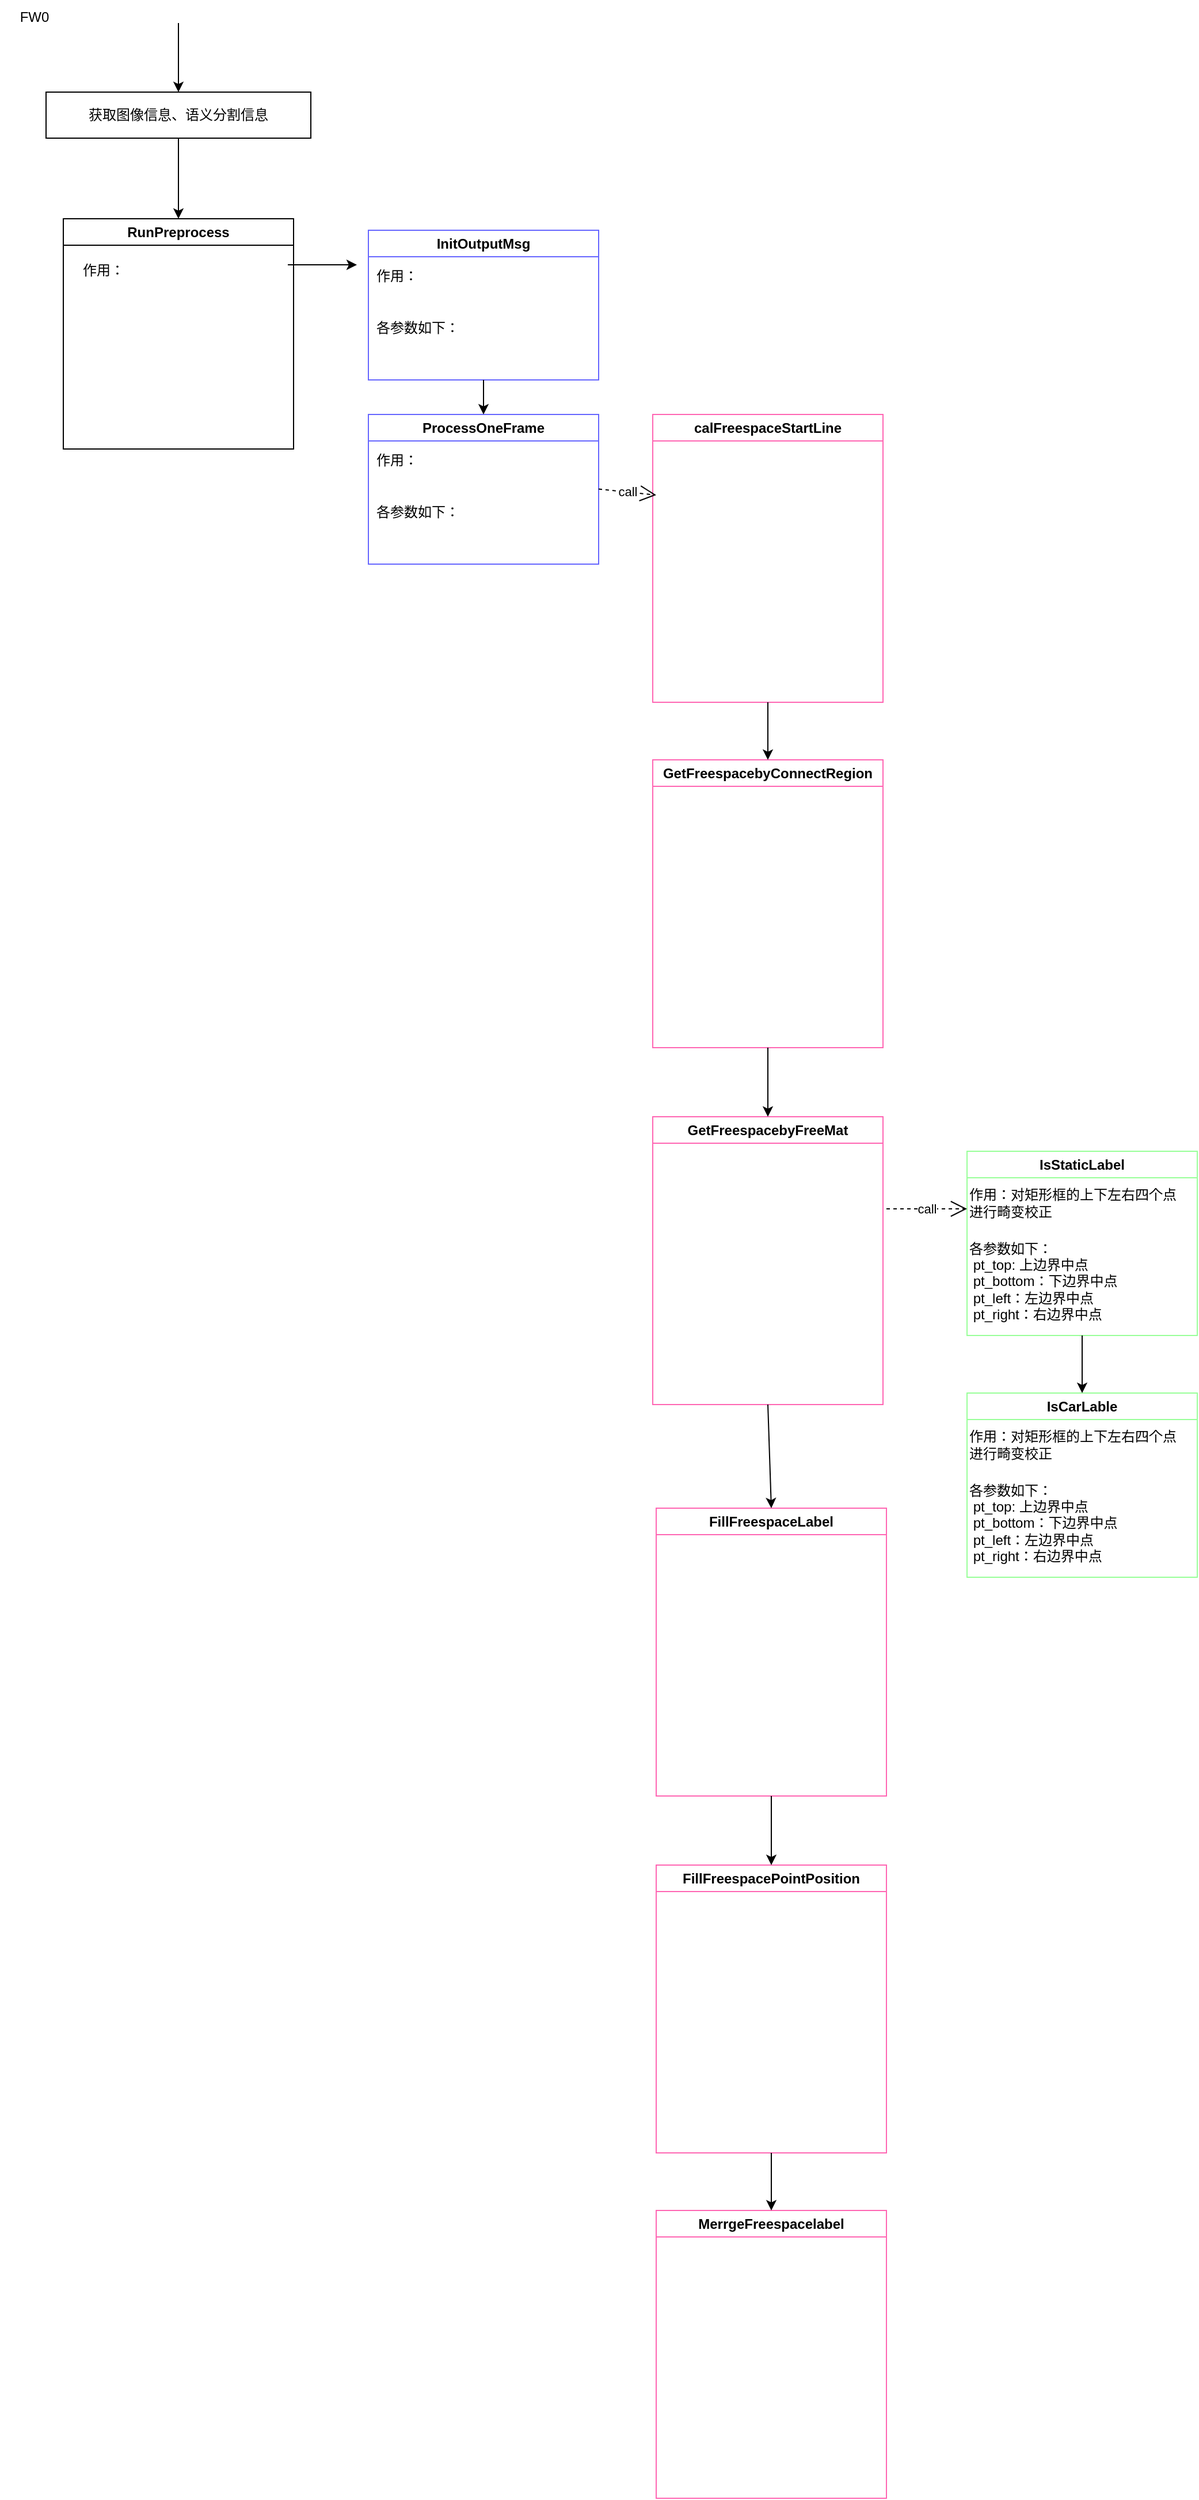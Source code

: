 <mxfile version="21.2.7" type="github">
  <diagram name="第 1 页" id="57BuNKa8IsS4j7cQpLVn">
    <mxGraphModel dx="965" dy="547" grid="1" gridSize="10" guides="1" tooltips="1" connect="1" arrows="1" fold="1" page="1" pageScale="1" pageWidth="827" pageHeight="1169" math="0" shadow="0">
      <root>
        <mxCell id="0" />
        <mxCell id="1" parent="0" />
        <mxCell id="pPGo_pkk9lnaHYxOd3pL-1" value="FW0" style="text;html=1;strokeColor=none;fillColor=none;align=center;verticalAlign=middle;whiteSpace=wrap;rounded=0;" vertex="1" parent="1">
          <mxGeometry x="60" y="20" width="60" height="30" as="geometry" />
        </mxCell>
        <mxCell id="pPGo_pkk9lnaHYxOd3pL-2" value="获取图像信息、语义分割信息&lt;br&gt;" style="rounded=0;whiteSpace=wrap;html=1;" vertex="1" parent="1">
          <mxGeometry x="100" y="100" width="230" height="40" as="geometry" />
        </mxCell>
        <mxCell id="pPGo_pkk9lnaHYxOd3pL-3" value="" style="endArrow=classic;html=1;rounded=0;entryX=0.5;entryY=0;entryDx=0;entryDy=0;" edge="1" parent="1" target="pPGo_pkk9lnaHYxOd3pL-2">
          <mxGeometry width="50" height="50" relative="1" as="geometry">
            <mxPoint x="215" y="40" as="sourcePoint" />
            <mxPoint x="440" y="200" as="targetPoint" />
          </mxGeometry>
        </mxCell>
        <mxCell id="pPGo_pkk9lnaHYxOd3pL-4" value="RunPreprocess" style="swimlane;whiteSpace=wrap;html=1;" vertex="1" parent="1">
          <mxGeometry x="115" y="210" width="200" height="200" as="geometry" />
        </mxCell>
        <mxCell id="pPGo_pkk9lnaHYxOd3pL-6" value="作用：" style="text;html=1;strokeColor=none;fillColor=none;align=center;verticalAlign=middle;whiteSpace=wrap;rounded=0;" vertex="1" parent="pPGo_pkk9lnaHYxOd3pL-4">
          <mxGeometry x="5" y="30" width="60" height="30" as="geometry" />
        </mxCell>
        <mxCell id="pPGo_pkk9lnaHYxOd3pL-5" value="" style="endArrow=classic;html=1;rounded=0;exitX=0.5;exitY=1;exitDx=0;exitDy=0;entryX=0.5;entryY=0;entryDx=0;entryDy=0;" edge="1" parent="1" source="pPGo_pkk9lnaHYxOd3pL-2" target="pPGo_pkk9lnaHYxOd3pL-4">
          <mxGeometry width="50" height="50" relative="1" as="geometry">
            <mxPoint x="390" y="250" as="sourcePoint" />
            <mxPoint x="440" y="200" as="targetPoint" />
          </mxGeometry>
        </mxCell>
        <mxCell id="pPGo_pkk9lnaHYxOd3pL-8" value="" style="endArrow=classic;html=1;rounded=0;" edge="1" parent="1">
          <mxGeometry width="50" height="50" relative="1" as="geometry">
            <mxPoint x="310" y="250" as="sourcePoint" />
            <mxPoint x="370" y="250" as="targetPoint" />
          </mxGeometry>
        </mxCell>
        <mxCell id="pPGo_pkk9lnaHYxOd3pL-10" value="InitOutputMsg" style="swimlane;whiteSpace=wrap;html=1;strokeColor=#6666FF;" vertex="1" parent="1">
          <mxGeometry x="380" y="220" width="200" height="130" as="geometry" />
        </mxCell>
        <mxCell id="pPGo_pkk9lnaHYxOd3pL-11" value="作用：" style="text;html=1;strokeColor=none;fillColor=none;align=left;verticalAlign=middle;whiteSpace=wrap;rounded=0;" vertex="1" parent="pPGo_pkk9lnaHYxOd3pL-10">
          <mxGeometry x="5" y="30" width="190" height="20" as="geometry" />
        </mxCell>
        <mxCell id="pPGo_pkk9lnaHYxOd3pL-12" value="各参数如下：&lt;br&gt;" style="text;html=1;strokeColor=none;fillColor=none;align=left;verticalAlign=middle;whiteSpace=wrap;rounded=0;" vertex="1" parent="pPGo_pkk9lnaHYxOd3pL-10">
          <mxGeometry x="5" y="50" width="160" height="70" as="geometry" />
        </mxCell>
        <mxCell id="pPGo_pkk9lnaHYxOd3pL-15" value="ProcessOneFrame" style="swimlane;whiteSpace=wrap;html=1;strokeColor=#6666FF;" vertex="1" parent="1">
          <mxGeometry x="380" y="380" width="200" height="130" as="geometry" />
        </mxCell>
        <mxCell id="pPGo_pkk9lnaHYxOd3pL-16" value="作用：" style="text;html=1;strokeColor=none;fillColor=none;align=left;verticalAlign=middle;whiteSpace=wrap;rounded=0;" vertex="1" parent="pPGo_pkk9lnaHYxOd3pL-15">
          <mxGeometry x="5" y="30" width="190" height="20" as="geometry" />
        </mxCell>
        <mxCell id="pPGo_pkk9lnaHYxOd3pL-17" value="各参数如下：&lt;br&gt;" style="text;html=1;strokeColor=none;fillColor=none;align=left;verticalAlign=middle;whiteSpace=wrap;rounded=0;" vertex="1" parent="pPGo_pkk9lnaHYxOd3pL-15">
          <mxGeometry x="5" y="50" width="160" height="70" as="geometry" />
        </mxCell>
        <mxCell id="pPGo_pkk9lnaHYxOd3pL-18" value="calFreespaceStartLine" style="swimlane;whiteSpace=wrap;html=1;strokeColor=#FF66B3;" vertex="1" parent="1">
          <mxGeometry x="627" y="380" width="200" height="250" as="geometry" />
        </mxCell>
        <mxCell id="pPGo_pkk9lnaHYxOd3pL-21" value="GetFreespacebyFreeMat" style="swimlane;whiteSpace=wrap;html=1;strokeColor=#FF66B3;" vertex="1" parent="1">
          <mxGeometry x="627" y="990" width="200" height="250" as="geometry" />
        </mxCell>
        <mxCell id="pPGo_pkk9lnaHYxOd3pL-22" value="GetFreespacebyConnectRegion" style="swimlane;whiteSpace=wrap;html=1;strokeColor=#FF66B3;" vertex="1" parent="1">
          <mxGeometry x="627" y="680" width="200" height="250" as="geometry" />
        </mxCell>
        <mxCell id="pPGo_pkk9lnaHYxOd3pL-23" value="FillFreespaceLabel" style="swimlane;whiteSpace=wrap;html=1;strokeColor=#FF66B3;" vertex="1" parent="1">
          <mxGeometry x="630" y="1330" width="200" height="250" as="geometry" />
        </mxCell>
        <mxCell id="pPGo_pkk9lnaHYxOd3pL-24" value="FillFreespacePointPosition" style="swimlane;whiteSpace=wrap;html=1;strokeColor=#FF66B3;" vertex="1" parent="1">
          <mxGeometry x="630" y="1640" width="200" height="250" as="geometry" />
        </mxCell>
        <mxCell id="pPGo_pkk9lnaHYxOd3pL-25" value="MerrgeFreespacelabel" style="swimlane;whiteSpace=wrap;html=1;strokeColor=#FF66B3;" vertex="1" parent="1">
          <mxGeometry x="630" y="1940" width="200" height="250" as="geometry" />
        </mxCell>
        <mxCell id="pPGo_pkk9lnaHYxOd3pL-26" value="IsStaticLabel" style="swimlane;whiteSpace=wrap;html=1;strokeColor=#99FF99;" vertex="1" parent="1">
          <mxGeometry x="900" y="1020" width="200" height="160" as="geometry" />
        </mxCell>
        <mxCell id="pPGo_pkk9lnaHYxOd3pL-27" value="作用：对矩形框的上下左右四个点进行畸变校正" style="text;html=1;strokeColor=none;fillColor=none;align=left;verticalAlign=middle;whiteSpace=wrap;rounded=0;" vertex="1" parent="pPGo_pkk9lnaHYxOd3pL-26">
          <mxGeometry y="30" width="190" height="30" as="geometry" />
        </mxCell>
        <mxCell id="pPGo_pkk9lnaHYxOd3pL-28" value="各参数如下：&lt;br&gt;&lt;span style=&quot;white-space: pre;&quot;&gt;	&lt;/span&gt;pt_top: 上边界中点&lt;br&gt;&lt;span style=&quot;white-space: pre;&quot;&gt;	&lt;/span&gt;pt_bottom：下边界中点&lt;br&gt;&lt;span style=&quot;white-space: pre;&quot;&gt;	&lt;/span&gt;pt_left：左边界中点&lt;br&gt;&lt;span style=&quot;white-space: pre;&quot;&gt;	&lt;/span&gt;pt_right：右边界中点" style="text;html=1;strokeColor=none;fillColor=none;align=left;verticalAlign=middle;whiteSpace=wrap;rounded=0;" vertex="1" parent="pPGo_pkk9lnaHYxOd3pL-26">
          <mxGeometry y="70" width="167.5" height="85" as="geometry" />
        </mxCell>
        <mxCell id="pPGo_pkk9lnaHYxOd3pL-29" value="IsCarLable" style="swimlane;whiteSpace=wrap;html=1;strokeColor=#99FF99;" vertex="1" parent="1">
          <mxGeometry x="900" y="1230" width="200" height="160" as="geometry" />
        </mxCell>
        <mxCell id="pPGo_pkk9lnaHYxOd3pL-30" value="作用：对矩形框的上下左右四个点进行畸变校正" style="text;html=1;strokeColor=none;fillColor=none;align=left;verticalAlign=middle;whiteSpace=wrap;rounded=0;" vertex="1" parent="pPGo_pkk9lnaHYxOd3pL-29">
          <mxGeometry y="30" width="190" height="30" as="geometry" />
        </mxCell>
        <mxCell id="pPGo_pkk9lnaHYxOd3pL-31" value="各参数如下：&lt;br&gt;&lt;span style=&quot;white-space: pre;&quot;&gt;	&lt;/span&gt;pt_top: 上边界中点&lt;br&gt;&lt;span style=&quot;white-space: pre;&quot;&gt;	&lt;/span&gt;pt_bottom：下边界中点&lt;br&gt;&lt;span style=&quot;white-space: pre;&quot;&gt;	&lt;/span&gt;pt_left：左边界中点&lt;br&gt;&lt;span style=&quot;white-space: pre;&quot;&gt;	&lt;/span&gt;pt_right：右边界中点" style="text;html=1;strokeColor=none;fillColor=none;align=left;verticalAlign=middle;whiteSpace=wrap;rounded=0;" vertex="1" parent="pPGo_pkk9lnaHYxOd3pL-29">
          <mxGeometry y="70" width="167.5" height="85" as="geometry" />
        </mxCell>
        <mxCell id="pPGo_pkk9lnaHYxOd3pL-32" value="call" style="endArrow=open;endSize=12;dashed=1;html=1;rounded=0;entryX=0;entryY=0.5;entryDx=0;entryDy=0;" edge="1" parent="1">
          <mxGeometry width="160" relative="1" as="geometry">
            <mxPoint x="830" y="1070" as="sourcePoint" />
            <mxPoint x="900" y="1070" as="targetPoint" />
          </mxGeometry>
        </mxCell>
        <mxCell id="pPGo_pkk9lnaHYxOd3pL-34" value="call" style="endArrow=open;endSize=12;dashed=1;html=1;rounded=0;" edge="1" parent="1">
          <mxGeometry width="160" relative="1" as="geometry">
            <mxPoint x="580" y="444.76" as="sourcePoint" />
            <mxPoint x="630" y="450" as="targetPoint" />
          </mxGeometry>
        </mxCell>
        <mxCell id="pPGo_pkk9lnaHYxOd3pL-35" value="" style="endArrow=classic;html=1;rounded=0;exitX=0.5;exitY=1;exitDx=0;exitDy=0;entryX=0.5;entryY=0;entryDx=0;entryDy=0;" edge="1" parent="1" source="pPGo_pkk9lnaHYxOd3pL-10" target="pPGo_pkk9lnaHYxOd3pL-15">
          <mxGeometry width="50" height="50" relative="1" as="geometry">
            <mxPoint x="770" y="480" as="sourcePoint" />
            <mxPoint x="820" y="430" as="targetPoint" />
          </mxGeometry>
        </mxCell>
        <mxCell id="pPGo_pkk9lnaHYxOd3pL-36" value="" style="endArrow=classic;html=1;rounded=0;exitX=0.5;exitY=1;exitDx=0;exitDy=0;entryX=0.5;entryY=0;entryDx=0;entryDy=0;" edge="1" parent="1" source="pPGo_pkk9lnaHYxOd3pL-18" target="pPGo_pkk9lnaHYxOd3pL-22">
          <mxGeometry width="50" height="50" relative="1" as="geometry">
            <mxPoint x="770" y="480" as="sourcePoint" />
            <mxPoint x="820" y="430" as="targetPoint" />
          </mxGeometry>
        </mxCell>
        <mxCell id="pPGo_pkk9lnaHYxOd3pL-37" value="" style="endArrow=classic;html=1;rounded=0;exitX=0.5;exitY=1;exitDx=0;exitDy=0;entryX=0.5;entryY=0;entryDx=0;entryDy=0;" edge="1" parent="1" source="pPGo_pkk9lnaHYxOd3pL-22" target="pPGo_pkk9lnaHYxOd3pL-21">
          <mxGeometry width="50" height="50" relative="1" as="geometry">
            <mxPoint x="770" y="900" as="sourcePoint" />
            <mxPoint x="820" y="850" as="targetPoint" />
          </mxGeometry>
        </mxCell>
        <mxCell id="pPGo_pkk9lnaHYxOd3pL-38" value="" style="endArrow=classic;html=1;rounded=0;exitX=0.5;exitY=1;exitDx=0;exitDy=0;entryX=0.5;entryY=0;entryDx=0;entryDy=0;" edge="1" parent="1" source="pPGo_pkk9lnaHYxOd3pL-21" target="pPGo_pkk9lnaHYxOd3pL-23">
          <mxGeometry width="50" height="50" relative="1" as="geometry">
            <mxPoint x="770" y="1240" as="sourcePoint" />
            <mxPoint x="820" y="1190" as="targetPoint" />
          </mxGeometry>
        </mxCell>
        <mxCell id="pPGo_pkk9lnaHYxOd3pL-39" value="" style="endArrow=classic;html=1;rounded=0;exitX=0.5;exitY=1;exitDx=0;exitDy=0;entryX=0.5;entryY=0;entryDx=0;entryDy=0;" edge="1" parent="1" source="pPGo_pkk9lnaHYxOd3pL-26" target="pPGo_pkk9lnaHYxOd3pL-29">
          <mxGeometry width="50" height="50" relative="1" as="geometry">
            <mxPoint x="770" y="1240" as="sourcePoint" />
            <mxPoint x="820" y="1190" as="targetPoint" />
          </mxGeometry>
        </mxCell>
        <mxCell id="pPGo_pkk9lnaHYxOd3pL-40" value="" style="endArrow=classic;html=1;rounded=0;exitX=0.5;exitY=1;exitDx=0;exitDy=0;entryX=0.5;entryY=0;entryDx=0;entryDy=0;" edge="1" parent="1" source="pPGo_pkk9lnaHYxOd3pL-23" target="pPGo_pkk9lnaHYxOd3pL-24">
          <mxGeometry width="50" height="50" relative="1" as="geometry">
            <mxPoint x="770" y="1570" as="sourcePoint" />
            <mxPoint x="820" y="1520" as="targetPoint" />
          </mxGeometry>
        </mxCell>
        <mxCell id="pPGo_pkk9lnaHYxOd3pL-41" value="" style="endArrow=classic;html=1;rounded=0;exitX=0.5;exitY=1;exitDx=0;exitDy=0;entryX=0.5;entryY=0;entryDx=0;entryDy=0;" edge="1" parent="1" source="pPGo_pkk9lnaHYxOd3pL-24" target="pPGo_pkk9lnaHYxOd3pL-25">
          <mxGeometry width="50" height="50" relative="1" as="geometry">
            <mxPoint x="770" y="1910" as="sourcePoint" />
            <mxPoint x="820" y="1860" as="targetPoint" />
          </mxGeometry>
        </mxCell>
      </root>
    </mxGraphModel>
  </diagram>
</mxfile>
